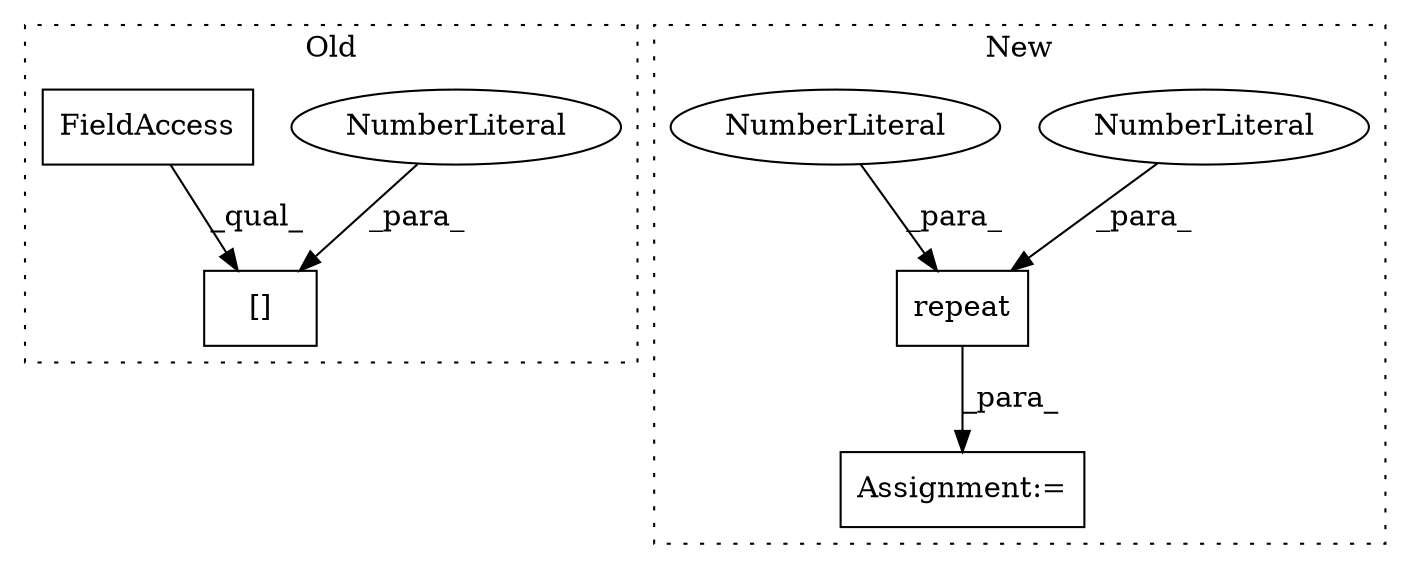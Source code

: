 digraph G {
subgraph cluster0 {
1 [label="[]" a="2" s="795,809" l="13,1" shape="box"];
6 [label="NumberLiteral" a="34" s="808" l="1" shape="ellipse"];
7 [label="FieldAccess" a="22" s="795" l="12" shape="box"];
label = "Old";
style="dotted";
}
subgraph cluster1 {
2 [label="repeat" a="32" s="991,1007" l="7,1" shape="box"];
3 [label="Assignment:=" a="7" s="1121" l="1" shape="box"];
4 [label="NumberLiteral" a="34" s="1004" l="1" shape="ellipse"];
5 [label="NumberLiteral" a="34" s="1006" l="1" shape="ellipse"];
label = "New";
style="dotted";
}
2 -> 3 [label="_para_"];
4 -> 2 [label="_para_"];
5 -> 2 [label="_para_"];
6 -> 1 [label="_para_"];
7 -> 1 [label="_qual_"];
}